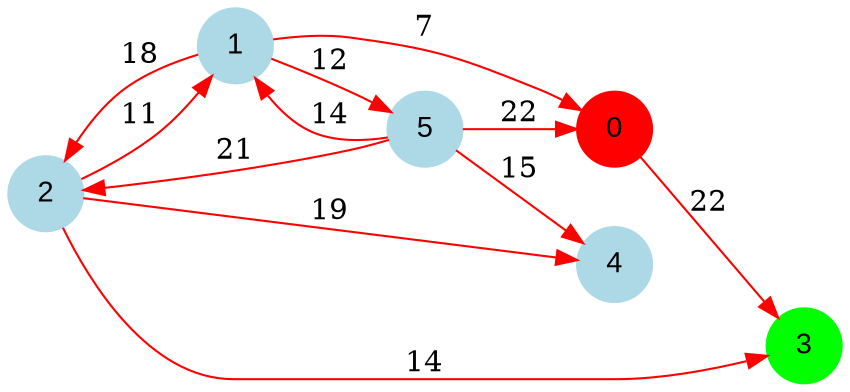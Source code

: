 digraph graphe {
rankdir = LR;
edge [color=red];
0 [fontname="Arial", shape = circle, color=red, style=filled];
1 [fontname="Arial", shape = circle, color=lightblue, style=filled];
2 [fontname="Arial", shape = circle, color=lightblue, style=filled];
3 [fontname="Arial", shape = circle, color=green, style=filled];
4 [fontname="Arial", shape = circle, color=lightblue, style=filled];
5 [fontname="Arial", shape = circle, color=lightblue, style=filled];
	0 -> 3 [label = "22"];
	1 -> 0 [label = "7"];
	1 -> 2 [label = "18"];
	1 -> 5 [label = "12"];
	2 -> 1 [label = "11"];
	2 -> 3 [label = "14"];
	2 -> 4 [label = "19"];
	5 -> 0 [label = "22"];
	5 -> 1 [label = "14"];
	5 -> 2 [label = "21"];
	5 -> 4 [label = "15"];
}